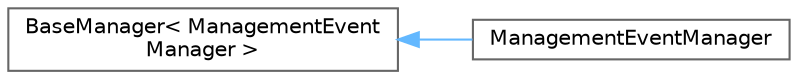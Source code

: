digraph "クラス階層図"
{
 // LATEX_PDF_SIZE
  bgcolor="transparent";
  edge [fontname=Helvetica,fontsize=10,labelfontname=Helvetica,labelfontsize=10];
  node [fontname=Helvetica,fontsize=10,shape=box,height=0.2,width=0.4];
  rankdir="LR";
  Node0 [id="Node000000",label="BaseManager\< ManagementEvent\lManager \>",height=0.2,width=0.4,color="grey40", fillcolor="white", style="filled",URL="$class_base_manager.html",tooltip=" "];
  Node0 -> Node1 [id="edge73_Node000000_Node000001",dir="back",color="steelblue1",style="solid",tooltip=" "];
  Node1 [id="Node000001",label="ManagementEventManager",height=0.2,width=0.4,color="grey40", fillcolor="white", style="filled",URL="$class_management_event_manager.html",tooltip="経営のイベントを管理するマネージャー BaseManagementEvent を継承したイベントを抽選し実行する"];
}
